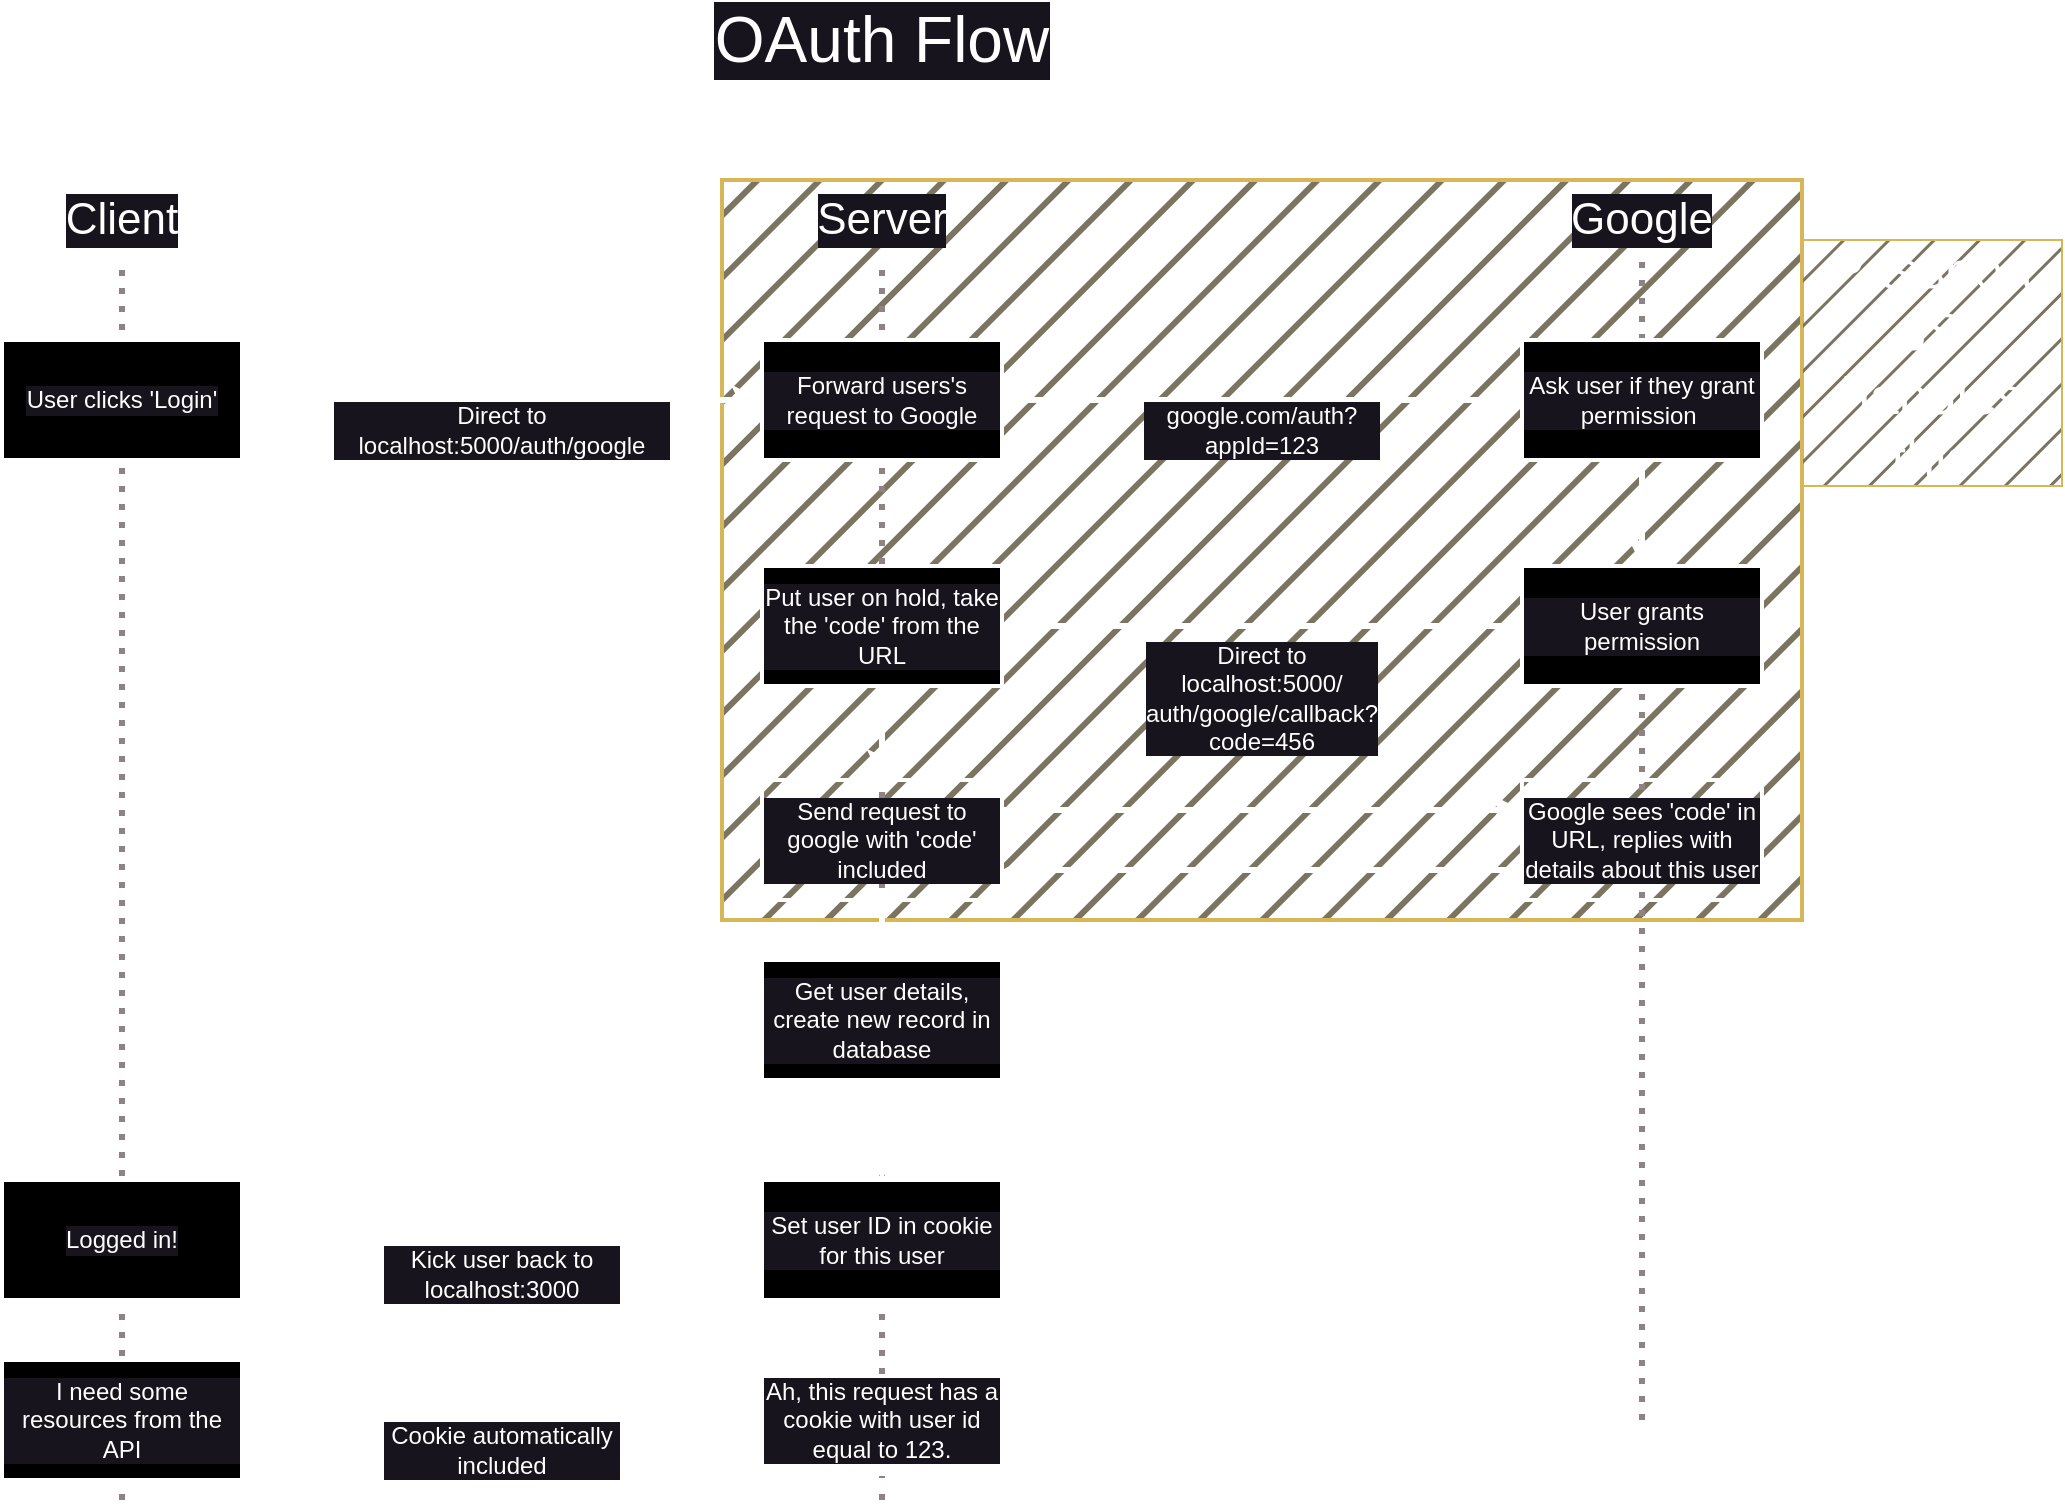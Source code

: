 <mxfile>
    <diagram id="AMEHik9GzL7NNOUDGSvK" name="Page-1">
        <mxGraphModel dx="2242" dy="1100" grid="1" gridSize="10" guides="1" tooltips="1" connect="1" arrows="1" fold="1" page="1" pageScale="1" pageWidth="1169" pageHeight="827" math="0" shadow="0">
            <root>
                <mxCell id="0"/>
                <mxCell id="1" parent="0"/>
                <mxCell id="40" value="" style="rounded=0;whiteSpace=wrap;html=1;shadow=0;labelBackgroundColor=none;strokeColor=#d6b656;strokeWidth=2;fillColor=#7A7461;fontSize=26;fontColor=#050505;align=left;fillStyle=hatch;" vertex="1" parent="1">
                    <mxGeometry x="540" y="170" width="540" height="370" as="geometry"/>
                </mxCell>
                <mxCell id="2" value="" style="endArrow=none;html=1;strokeWidth=3;fontSize=32;fontColor=#FFFFFF;fillColor=#f5f5f5;strokeColor=#918383;dashed=1;dashPattern=1 2;labelBackgroundColor=#18141D;" parent="1" edge="1">
                    <mxGeometry width="50" height="50" relative="1" as="geometry">
                        <mxPoint x="620" y="830" as="sourcePoint"/>
                        <mxPoint x="620" y="210" as="targetPoint"/>
                    </mxGeometry>
                </mxCell>
                <mxCell id="3" value="" style="endArrow=none;html=1;strokeWidth=3;fontSize=32;fontColor=#FFFFFF;fillColor=#f5f5f5;strokeColor=#918383;dashed=1;dashPattern=1 2;labelBackgroundColor=#18141D;" parent="1" edge="1">
                    <mxGeometry width="50" height="50" relative="1" as="geometry">
                        <mxPoint x="1000" y="790" as="sourcePoint"/>
                        <mxPoint x="1000" y="210" as="targetPoint"/>
                    </mxGeometry>
                </mxCell>
                <mxCell id="4" value="OAuth Flow" style="text;html=1;strokeColor=none;fillColor=none;align=center;verticalAlign=middle;whiteSpace=wrap;rounded=0;shadow=0;fontSize=32;fontColor=#FFFFFF;labelBackgroundColor=#18141D;" parent="1" vertex="1">
                    <mxGeometry x="530" y="80" width="180" height="40" as="geometry"/>
                </mxCell>
                <mxCell id="5" value="" style="endArrow=none;html=1;strokeWidth=3;fontSize=32;fontColor=#FFFFFF;fillColor=#f5f5f5;strokeColor=#918383;dashed=1;dashPattern=1 2;labelBackgroundColor=#18141D;" parent="1" edge="1">
                    <mxGeometry width="50" height="50" relative="1" as="geometry">
                        <mxPoint x="240" y="830" as="sourcePoint"/>
                        <mxPoint x="240" y="210" as="targetPoint"/>
                    </mxGeometry>
                </mxCell>
                <mxCell id="6" value="Client" style="text;html=1;strokeColor=#FFFFFF;fillColor=none;align=center;verticalAlign=middle;whiteSpace=wrap;rounded=0;shadow=0;fontSize=22;fontColor=#FFFFFF;labelBackgroundColor=#18141D;" parent="1" vertex="1">
                    <mxGeometry x="220" y="180" width="40" height="20" as="geometry"/>
                </mxCell>
                <mxCell id="7" value="Server" style="text;html=1;strokeColor=#FFFFFF;fillColor=none;align=center;verticalAlign=middle;whiteSpace=wrap;rounded=0;shadow=0;fontSize=22;fontColor=#FFFFFF;labelBackgroundColor=#18141D;" parent="1" vertex="1">
                    <mxGeometry x="600" y="180" width="40" height="20" as="geometry"/>
                </mxCell>
                <mxCell id="8" value="Google" style="text;html=1;strokeColor=#FFFFFF;fillColor=none;align=center;verticalAlign=middle;whiteSpace=wrap;rounded=0;shadow=0;fontSize=22;fontColor=#FFFFFF;labelBackgroundColor=#18141D;" parent="1" vertex="1">
                    <mxGeometry x="980" y="180" width="40" height="20" as="geometry"/>
                </mxCell>
                <mxCell id="9" style="edgeStyle=orthogonalEdgeStyle;rounded=0;html=1;exitX=1;exitY=0.5;entryX=0;entryY=0.5;startArrow=none;startFill=0;jettySize=auto;orthogonalLoop=1;strokeWidth=3;fontSize=22;fontColor=#FFFFFF;labelBackgroundColor=#18141D;strokeColor=#FFFFFF;" parent="1" source="10" target="13" edge="1">
                    <mxGeometry relative="1" as="geometry"/>
                </mxCell>
                <mxCell id="10" value="User clicks 'Login'" style="rounded=0;whiteSpace=wrap;html=1;shadow=0;strokeColor=#FFFFFF;strokeWidth=2;fillColor=#000000;fontSize=12;fontColor=#FFFFFF;align=center;labelBackgroundColor=#18141D;" parent="1" vertex="1">
                    <mxGeometry x="180" y="250" width="120" height="60" as="geometry"/>
                </mxCell>
                <mxCell id="11" value="Direct to localhost:5000/auth/google" style="text;html=1;strokeColor=none;fillColor=none;align=center;verticalAlign=middle;whiteSpace=wrap;rounded=0;shadow=0;labelBackgroundColor=#18141D;fontSize=12;fontColor=#FFFFFF;" parent="1" vertex="1">
                    <mxGeometry x="345" y="280" width="170" height="30" as="geometry"/>
                </mxCell>
                <mxCell id="12" style="edgeStyle=orthogonalEdgeStyle;rounded=0;html=1;exitX=1;exitY=0.5;entryX=0;entryY=0.5;startArrow=none;startFill=0;jettySize=auto;orthogonalLoop=1;strokeWidth=3;fontSize=12;fontColor=#FFFFFF;labelBackgroundColor=#18141D;strokeColor=#FFFFFF;" parent="1" source="13" target="15" edge="1">
                    <mxGeometry relative="1" as="geometry"/>
                </mxCell>
                <mxCell id="13" value="Forward users's request to Google" style="rounded=0;whiteSpace=wrap;html=1;shadow=0;strokeColor=#FFFFFF;strokeWidth=2;fillColor=#000000;fontSize=12;fontColor=#FFFFFF;align=center;labelBackgroundColor=#18141D;" parent="1" vertex="1">
                    <mxGeometry x="560" y="250" width="120" height="60" as="geometry"/>
                </mxCell>
                <mxCell id="14" style="edgeStyle=orthogonalEdgeStyle;rounded=0;html=1;exitX=0.5;exitY=1;entryX=0.5;entryY=0;startArrow=none;startFill=0;jettySize=auto;orthogonalLoop=1;strokeWidth=3;fontSize=12;fontColor=#FFFFFF;labelBackgroundColor=#18141D;strokeColor=#FFFFFF;" parent="1" source="15" target="17" edge="1">
                    <mxGeometry relative="1" as="geometry"/>
                </mxCell>
                <mxCell id="15" value="Ask user if they grant permission&amp;nbsp;" style="rounded=0;whiteSpace=wrap;html=1;shadow=0;strokeColor=#FFFFFF;strokeWidth=2;fillColor=#000000;fontSize=12;fontColor=#FFFFFF;align=center;labelBackgroundColor=#18141D;" parent="1" vertex="1">
                    <mxGeometry x="940" y="250" width="120" height="60" as="geometry"/>
                </mxCell>
                <mxCell id="16" style="edgeStyle=orthogonalEdgeStyle;rounded=0;html=1;exitX=0;exitY=0.5;entryX=1;entryY=0.5;startArrow=none;startFill=0;jettySize=auto;orthogonalLoop=1;strokeWidth=3;fontSize=12;fontColor=#FFFFFF;labelBackgroundColor=#18141D;strokeColor=#FFFFFF;" parent="1" source="17" target="19" edge="1">
                    <mxGeometry relative="1" as="geometry"/>
                </mxCell>
                <mxCell id="17" value="User grants permission" style="rounded=0;whiteSpace=wrap;html=1;shadow=0;strokeColor=#FFFFFF;strokeWidth=2;fillColor=#000000;fontSize=12;fontColor=#FFFFFF;align=center;labelBackgroundColor=#18141D;" parent="1" vertex="1">
                    <mxGeometry x="940" y="363" width="120" height="60" as="geometry"/>
                </mxCell>
                <mxCell id="18" style="edgeStyle=orthogonalEdgeStyle;rounded=0;html=1;exitX=0.5;exitY=1;entryX=0.5;entryY=0;startArrow=none;startFill=0;jettySize=auto;orthogonalLoop=1;strokeWidth=3;fontSize=12;fontColor=#FFFFFF;labelBackgroundColor=#18141D;strokeColor=#FFFFFF;" parent="1" source="19" target="24" edge="1">
                    <mxGeometry relative="1" as="geometry"/>
                </mxCell>
                <mxCell id="19" value="Put user on hold, take the 'code' from the URL" style="rounded=0;whiteSpace=wrap;html=1;shadow=0;strokeColor=#FFFFFF;strokeWidth=2;fillColor=#000000;fontSize=12;fontColor=#FFFFFF;align=center;labelBackgroundColor=#18141D;" parent="1" vertex="1">
                    <mxGeometry x="560" y="363" width="120" height="60" as="geometry"/>
                </mxCell>
                <mxCell id="20" value="" style="endArrow=none;html=1;strokeWidth=3;fontSize=32;fontColor=#FFFFFF;labelBackgroundColor=#18141D;strokeColor=#FFFFFF;" parent="1" source="24" target="19" edge="1">
                    <mxGeometry width="50" height="50" relative="1" as="geometry">
                        <mxPoint x="620" y="630" as="sourcePoint"/>
                        <mxPoint x="620" y="210" as="targetPoint"/>
                    </mxGeometry>
                </mxCell>
                <mxCell id="21" value="google.com/auth?appId=123" style="text;html=1;strokeColor=none;fillColor=none;align=center;verticalAlign=middle;whiteSpace=wrap;rounded=0;shadow=0;labelBackgroundColor=#18141D;fontSize=12;fontColor=#FFFFFF;" parent="1" vertex="1">
                    <mxGeometry x="750" y="280" width="120" height="30" as="geometry"/>
                </mxCell>
                <mxCell id="22" value="Direct to localhost:5000/ auth/google/callback?code=456" style="text;html=1;strokeColor=#FFFFFF;fillColor=none;align=center;verticalAlign=middle;whiteSpace=wrap;rounded=0;shadow=0;labelBackgroundColor=#18141D;fontSize=12;fontColor=#FFFFFF;" parent="1" vertex="1">
                    <mxGeometry x="780" y="414" width="60" height="30" as="geometry"/>
                </mxCell>
                <mxCell id="23" style="edgeStyle=orthogonalEdgeStyle;rounded=0;html=1;exitX=1;exitY=0.25;entryX=0;entryY=0.25;startArrow=none;startFill=0;jettySize=auto;orthogonalLoop=1;strokeColor=#FFFFFF;strokeWidth=3;fontSize=12;fontColor=#FFFFFF;labelBackgroundColor=#18141D;" parent="1" source="24" target="27" edge="1">
                    <mxGeometry relative="1" as="geometry"/>
                </mxCell>
                <mxCell id="24" value="Send request to google with 'code' included" style="rounded=0;whiteSpace=wrap;html=1;shadow=0;strokeColor=#FFFFFF;strokeWidth=2;fillColor=none;fontSize=12;fontColor=#FFFFFF;align=center;labelBackgroundColor=#18141D;" parent="1" vertex="1">
                    <mxGeometry x="560" y="470" width="120" height="60" as="geometry"/>
                </mxCell>
                <mxCell id="25" value="" style="endArrow=none;html=1;strokeWidth=3;fontSize=32;fontColor=#FFFFFF;labelBackgroundColor=#18141D;strokeColor=#FFFFFF;" parent="1" source="29" target="24" edge="1">
                    <mxGeometry width="50" height="50" relative="1" as="geometry">
                        <mxPoint x="620" y="600" as="sourcePoint"/>
                        <mxPoint x="620" y="430" as="targetPoint"/>
                    </mxGeometry>
                </mxCell>
                <mxCell id="26" style="edgeStyle=orthogonalEdgeStyle;rounded=0;html=1;exitX=0;exitY=0.75;entryX=1;entryY=0.75;startArrow=none;startFill=0;jettySize=auto;orthogonalLoop=1;strokeColor=#FFFFFF;strokeWidth=3;fontSize=12;fontColor=#FFFFFF;labelBackgroundColor=#18141D;" parent="1" source="27" target="24" edge="1">
                    <mxGeometry relative="1" as="geometry"/>
                </mxCell>
                <mxCell id="27" value="Google sees 'code' in URL, replies with details about this user" style="rounded=0;whiteSpace=wrap;html=1;shadow=0;strokeColor=#FFFFFF;strokeWidth=2;fillColor=none;fontSize=12;fontColor=#FFFFFF;align=center;labelBackgroundColor=#18141D;" parent="1" vertex="1">
                    <mxGeometry x="940" y="470" width="120" height="60" as="geometry"/>
                </mxCell>
                <mxCell id="28" style="edgeStyle=orthogonalEdgeStyle;rounded=0;html=1;exitX=0.5;exitY=1;entryX=0.5;entryY=0;startArrow=none;startFill=0;jettySize=auto;orthogonalLoop=1;strokeWidth=3;fontSize=12;fontColor=#FFFFFF;labelBackgroundColor=#18141D;strokeColor=#FFFFFF;" parent="1" source="29" target="31" edge="1">
                    <mxGeometry relative="1" as="geometry"/>
                </mxCell>
                <mxCell id="29" value="Get user details, create new record in database" style="rounded=0;whiteSpace=wrap;html=1;shadow=0;strokeColor=#FFFFFF;strokeWidth=2;fillColor=#000000;fontSize=12;fontColor=#FFFFFF;align=center;labelBackgroundColor=#18141D;" parent="1" vertex="1">
                    <mxGeometry x="560" y="560" width="120" height="60" as="geometry"/>
                </mxCell>
                <mxCell id="30" style="edgeStyle=orthogonalEdgeStyle;rounded=0;html=1;exitX=0;exitY=0.5;startArrow=none;startFill=0;jettySize=auto;orthogonalLoop=1;strokeWidth=3;fontSize=12;fontColor=#FFFFFF;labelBackgroundColor=#18141D;strokeColor=#FFFFFF;" parent="1" source="31" target="32" edge="1">
                    <mxGeometry relative="1" as="geometry"/>
                </mxCell>
                <mxCell id="31" value="Set user ID in cookie for this user" style="rounded=0;whiteSpace=wrap;html=1;shadow=0;strokeColor=#FFFFFF;strokeWidth=2;fillColor=#000000;fontSize=12;fontColor=#FFFFFF;align=center;labelBackgroundColor=#18141D;" parent="1" vertex="1">
                    <mxGeometry x="560" y="670" width="120" height="60" as="geometry"/>
                </mxCell>
                <mxCell id="32" value="Logged in!" style="rounded=0;whiteSpace=wrap;html=1;shadow=0;strokeColor=#FFFFFF;strokeWidth=2;fillColor=#000000;fontSize=12;fontColor=#FFFFFF;align=center;labelBackgroundColor=#18141D;" parent="1" vertex="1">
                    <mxGeometry x="180" y="670" width="120" height="60" as="geometry"/>
                </mxCell>
                <mxCell id="33" value="Kick user back to localhost:3000" style="text;html=1;strokeColor=none;fillColor=none;align=center;verticalAlign=middle;whiteSpace=wrap;rounded=0;shadow=0;labelBackgroundColor=#18141D;fontSize=12;fontColor=#FFFFFF;" parent="1" vertex="1">
                    <mxGeometry x="370" y="702" width="120" height="30" as="geometry"/>
                </mxCell>
                <mxCell id="34" style="edgeStyle=orthogonalEdgeStyle;rounded=0;html=1;exitX=1;exitY=0.5;entryX=0;entryY=0.5;startArrow=none;startFill=0;jettySize=auto;orthogonalLoop=1;strokeColor=#FFFFFF;strokeWidth=3;fontSize=12;fontColor=#FFFFFF;labelBackgroundColor=#18141D;" parent="1" source="35" target="36" edge="1">
                    <mxGeometry relative="1" as="geometry"/>
                </mxCell>
                <mxCell id="35" value="I need some resources from the API" style="rounded=0;whiteSpace=wrap;html=1;shadow=0;strokeColor=#FFFFFF;strokeWidth=2;fillColor=#000000;fontSize=12;fontColor=#FFFFFF;align=center;labelBackgroundColor=#18141D;" parent="1" vertex="1">
                    <mxGeometry x="180" y="760" width="120" height="60" as="geometry"/>
                </mxCell>
                <mxCell id="36" value="Ah, this request has a cookie with user id equal to 123." style="rounded=0;whiteSpace=wrap;html=1;shadow=0;strokeColor=#FFFFFF;strokeWidth=2;fillColor=none;fontSize=12;fontColor=#FFFFFF;align=center;labelBackgroundColor=#18141D;" parent="1" vertex="1">
                    <mxGeometry x="560" y="760" width="120" height="60" as="geometry"/>
                </mxCell>
                <mxCell id="37" value="Cookie automatically included" style="text;html=1;strokeColor=none;fillColor=none;align=center;verticalAlign=middle;whiteSpace=wrap;rounded=0;shadow=0;labelBackgroundColor=#18141D;fontSize=12;fontColor=#FFFFFF;" parent="1" vertex="1">
                    <mxGeometry x="370" y="790" width="120" height="30" as="geometry"/>
                </mxCell>
                <mxCell id="42" value="Passport JS handles this" style="text;html=1;strokeColor=#d6b656;fillColor=#7A7461;align=center;verticalAlign=middle;whiteSpace=wrap;rounded=0;shadow=0;labelBackgroundColor=none;fontSize=26;fontColor=#FFFFFF;fillStyle=hatch;" vertex="1" parent="1">
                    <mxGeometry x="1080" y="200" width="130" height="123" as="geometry"/>
                </mxCell>
            </root>
        </mxGraphModel>
    </diagram>
</mxfile>